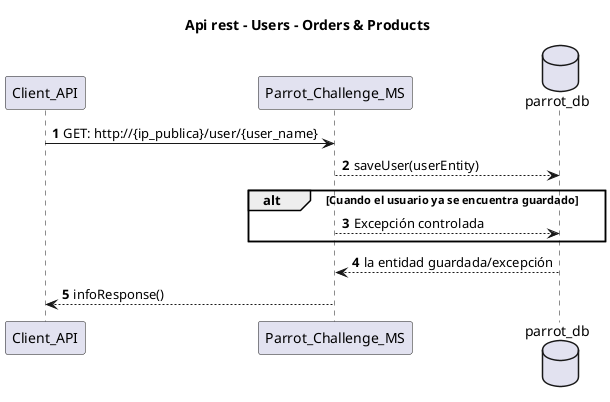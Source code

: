 @startuml
'https://plantuml.com/sequence-diagram

autonumber

title Api rest - Users - Orders & Products

participant Client_API
participant Parrot_Challenge_MS
database parrot_db

Client_API -> Parrot_Challenge_MS: GET: http://{ip_publica}/user/{user_name}
Parrot_Challenge_MS --> parrot_db: saveUser(userEntity)

alt Cuando el usuario ya se encuentra guardado
Parrot_Challenge_MS --> parrot_db: Excepción controlada
end

parrot_db --> Parrot_Challenge_MS: la entidad guardada/excepción
Parrot_Challenge_MS --> Client_API: infoResponse()

@enduml
